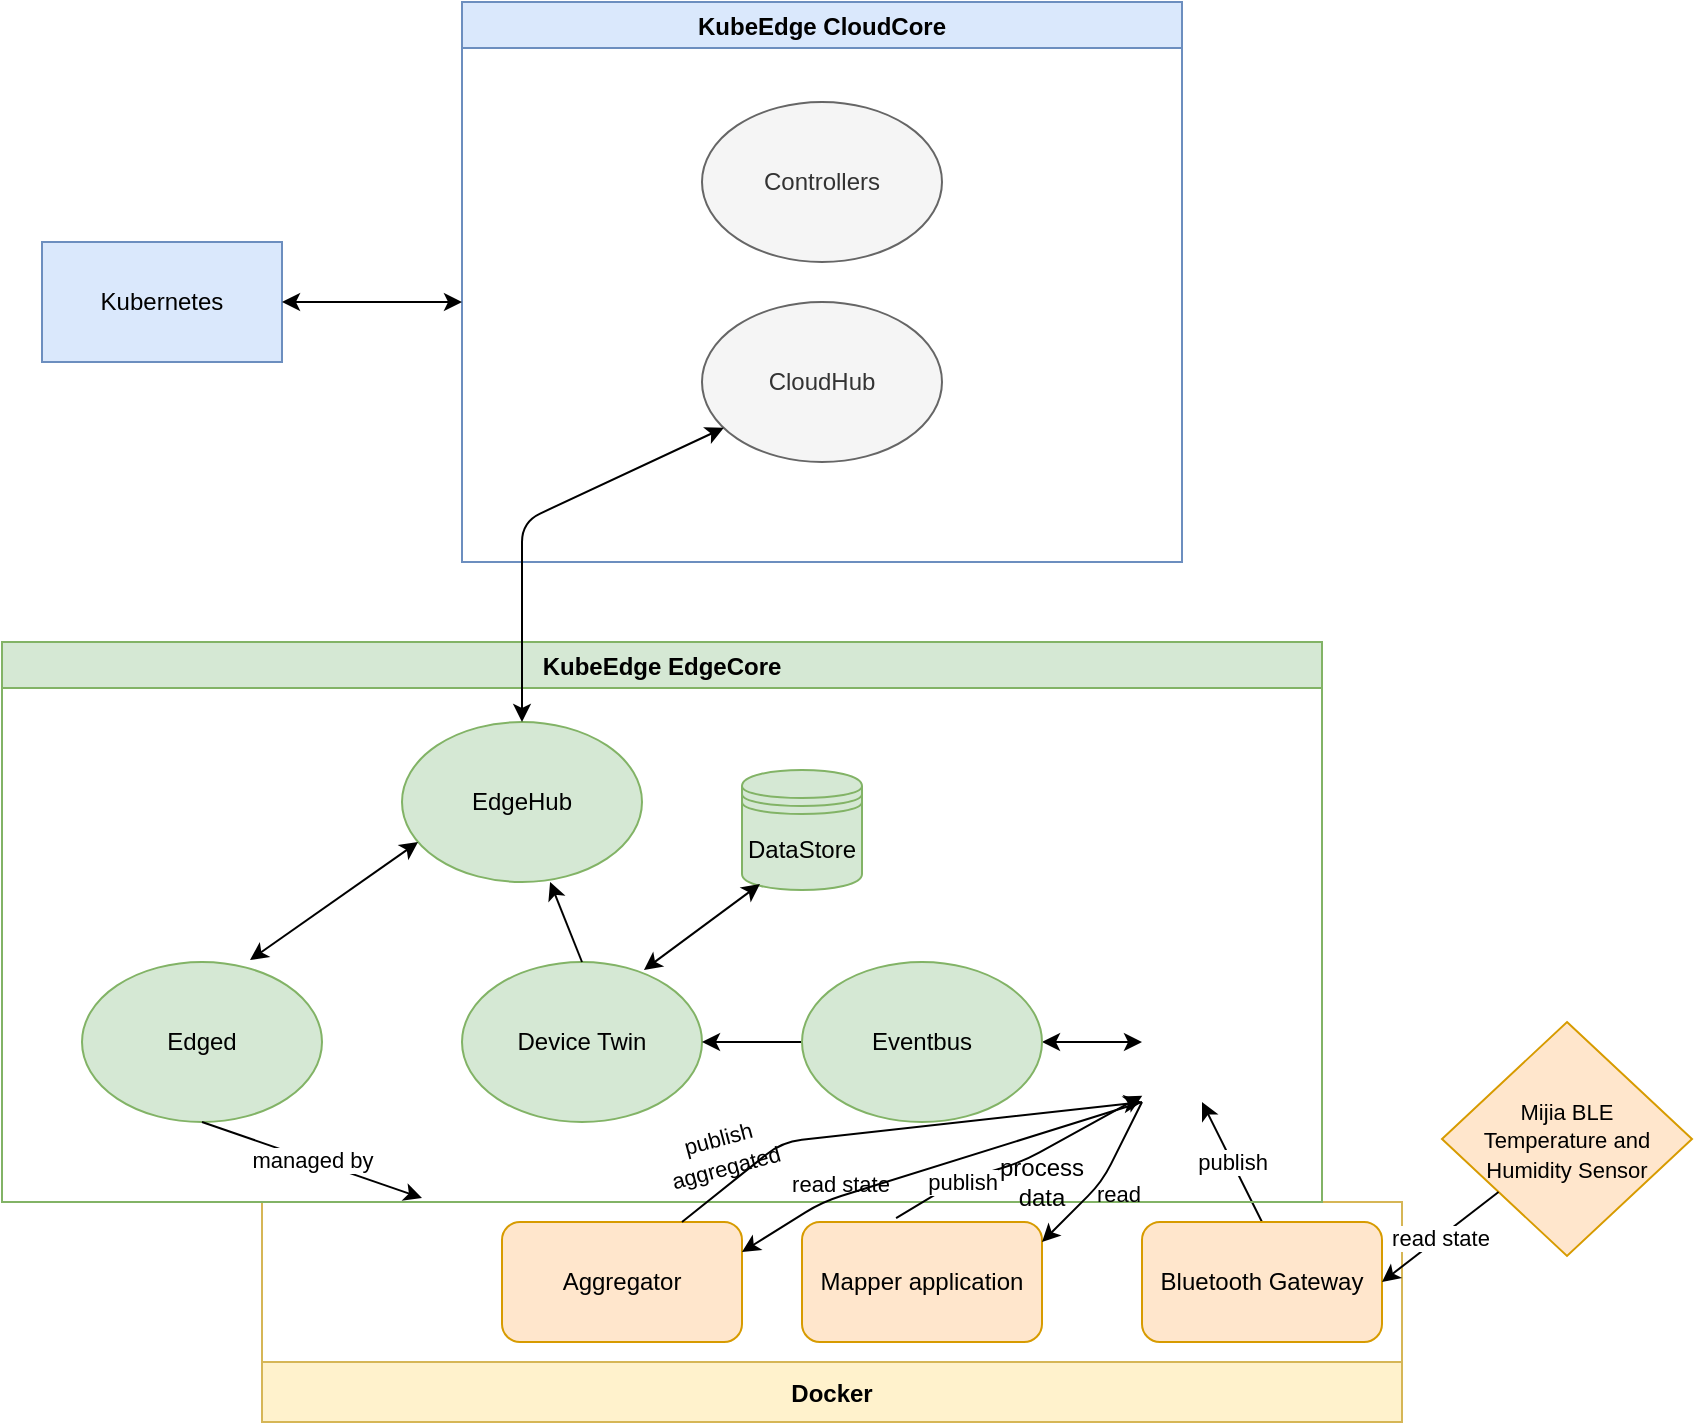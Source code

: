 <mxfile version="15.4.0" type="device"><diagram id="oH_WaApHHXcV6CkFzTGJ" name="Page-1"><mxGraphModel dx="946" dy="672" grid="1" gridSize="10" guides="1" tooltips="1" connect="1" arrows="1" fold="1" page="1" pageScale="1" pageWidth="1169" pageHeight="827" math="0" shadow="0"><root><mxCell id="0"/><mxCell id="1" parent="0"/><mxCell id="12OhkxzsGymuenFKaiSf-7" value="EdgeHub" style="ellipse;whiteSpace=wrap;html=1;fillColor=#d5e8d4;strokeColor=#82b366;" parent="1" vertex="1"><mxGeometry x="270" y="410" width="120" height="80" as="geometry"/></mxCell><mxCell id="12OhkxzsGymuenFKaiSf-8" value="Device Twin" style="ellipse;whiteSpace=wrap;html=1;fillColor=#d5e8d4;strokeColor=#82b366;" parent="1" vertex="1"><mxGeometry x="300" y="530" width="120" height="80" as="geometry"/></mxCell><mxCell id="AnsxF-94lp9Sh54C-K4z-2" value="" style="shape=image;verticalLabelPosition=bottom;labelBackgroundColor=#ffffff;verticalAlign=top;aspect=fixed;imageAspect=0;image=https://res.cloudinary.com/canonical/image/fetch/f_auto,q_auto,fl_sanitize,w_60,h_60/https://dashboard.snapcraft.io/site_media/appmedia/2018/08/mosquitto-logo-only.svg.png;" parent="1" vertex="1"><mxGeometry x="640" y="540" width="60" height="60" as="geometry"/></mxCell><mxCell id="AnsxF-94lp9Sh54C-K4z-3" value="" style="endArrow=classic;startArrow=classic;html=1;entryX=0;entryY=0.5;entryDx=0;entryDy=0;exitX=1;exitY=0.5;exitDx=0;exitDy=0;" parent="1" source="12OhkxzsGymuenFKaiSf-9" target="AnsxF-94lp9Sh54C-K4z-2" edge="1"><mxGeometry width="50" height="50" relative="1" as="geometry"><mxPoint x="520" y="610" as="sourcePoint"/><mxPoint x="570" y="560" as="targetPoint"/></mxGeometry></mxCell><mxCell id="AnsxF-94lp9Sh54C-K4z-4" value="" style="endArrow=classic;html=1;entryX=1;entryY=0.5;entryDx=0;entryDy=0;exitX=0;exitY=0.5;exitDx=0;exitDy=0;" parent="1" source="12OhkxzsGymuenFKaiSf-9" target="12OhkxzsGymuenFKaiSf-8" edge="1"><mxGeometry width="50" height="50" relative="1" as="geometry"><mxPoint x="520" y="610" as="sourcePoint"/><mxPoint x="570" y="560" as="targetPoint"/></mxGeometry></mxCell><mxCell id="AnsxF-94lp9Sh54C-K4z-9" value="&lt;span style=&quot;color: rgb(0 , 0 , 0) ; font-family: &amp;#34;helvetica&amp;#34; ; font-size: 11px ; font-style: normal ; font-weight: 400 ; letter-spacing: normal ; text-align: center ; text-indent: 0px ; text-transform: none ; word-spacing: 0px ; display: inline ; float: none&quot;&gt;Mijia BLE&lt;br&gt;Temperature and Humidity Sensor&lt;/span&gt;" style="rhombus;whiteSpace=wrap;html=1;fillColor=#ffe6cc;strokeColor=#d79b00;" parent="1" vertex="1"><mxGeometry x="790" y="560" width="125" height="117" as="geometry"/></mxCell><mxCell id="AnsxF-94lp9Sh54C-K4z-10" value="" style="endArrow=classic;html=1;entryX=0.5;entryY=1;entryDx=0;entryDy=0;exitX=0.5;exitY=0;exitDx=0;exitDy=0;" parent="1" source="12OhkxzsGymuenFKaiSf-11" target="AnsxF-94lp9Sh54C-K4z-2" edge="1"><mxGeometry relative="1" as="geometry"><mxPoint x="430" y="750" as="sourcePoint"/><mxPoint x="530" y="750" as="targetPoint"/></mxGeometry></mxCell><mxCell id="AnsxF-94lp9Sh54C-K4z-11" value="publish" style="edgeLabel;resizable=0;html=1;align=center;verticalAlign=middle;" parent="AnsxF-94lp9Sh54C-K4z-10" connectable="0" vertex="1"><mxGeometry relative="1" as="geometry"/></mxCell><mxCell id="AnsxF-94lp9Sh54C-K4z-17" value="DataStore" style="shape=datastore;whiteSpace=wrap;html=1;fillColor=#d5e8d4;strokeColor=#82b366;" parent="1" vertex="1"><mxGeometry x="440" y="434" width="60" height="60" as="geometry"/></mxCell><mxCell id="AnsxF-94lp9Sh54C-K4z-23" value="Edged" style="ellipse;whiteSpace=wrap;html=1;fillColor=#d5e8d4;strokeColor=#82b366;" parent="1" vertex="1"><mxGeometry x="110" y="530" width="120" height="80" as="geometry"/></mxCell><mxCell id="AnsxF-94lp9Sh54C-K4z-24" value="" style="endArrow=classic;startArrow=classic;html=1;exitX=0.7;exitY=-0.012;exitDx=0;exitDy=0;exitPerimeter=0;entryX=0.067;entryY=0.75;entryDx=0;entryDy=0;entryPerimeter=0;" parent="1" source="AnsxF-94lp9Sh54C-K4z-23" target="12OhkxzsGymuenFKaiSf-7" edge="1"><mxGeometry width="50" height="50" relative="1" as="geometry"><mxPoint x="220" y="520" as="sourcePoint"/><mxPoint x="270" y="470" as="targetPoint"/></mxGeometry></mxCell><mxCell id="AnsxF-94lp9Sh54C-K4z-25" value="" style="endArrow=classic;html=1;entryX=0.617;entryY=1;entryDx=0;entryDy=0;entryPerimeter=0;exitX=0.5;exitY=0;exitDx=0;exitDy=0;" parent="1" source="12OhkxzsGymuenFKaiSf-8" target="12OhkxzsGymuenFKaiSf-7" edge="1"><mxGeometry width="50" height="50" relative="1" as="geometry"><mxPoint x="450" y="690" as="sourcePoint"/><mxPoint x="500" y="640" as="targetPoint"/></mxGeometry></mxCell><mxCell id="AnsxF-94lp9Sh54C-K4z-26" value="" style="endArrow=classic;startArrow=classic;html=1;exitX=0.758;exitY=0.05;exitDx=0;exitDy=0;exitPerimeter=0;entryX=0.15;entryY=0.95;entryDx=0;entryDy=0;entryPerimeter=0;" parent="1" source="12OhkxzsGymuenFKaiSf-8" target="AnsxF-94lp9Sh54C-K4z-17" edge="1"><mxGeometry width="50" height="50" relative="1" as="geometry"><mxPoint x="390" y="540" as="sourcePoint"/><mxPoint x="440" y="490" as="targetPoint"/></mxGeometry></mxCell><mxCell id="AnsxF-94lp9Sh54C-K4z-27" value="Docker" style="swimlane;fillColor=#fff2cc;startSize=30;flipV=1;strokeColor=#d6b656;" parent="1" vertex="1"><mxGeometry x="200" y="650" width="570" height="110" as="geometry"><mxRectangle x="170" y="620" width="90" height="110" as="alternateBounds"/></mxGeometry></mxCell><mxCell id="12OhkxzsGymuenFKaiSf-10" value="Mapper application" style="rounded=1;whiteSpace=wrap;html=1;fillColor=#ffe6cc;strokeColor=#d79b00;" parent="AnsxF-94lp9Sh54C-K4z-27" vertex="1"><mxGeometry x="270" y="10" width="120" height="60" as="geometry"/></mxCell><mxCell id="12OhkxzsGymuenFKaiSf-11" value="Bluetooth Gateway" style="rounded=1;whiteSpace=wrap;html=1;fillColor=#ffe6cc;strokeColor=#d79b00;" parent="AnsxF-94lp9Sh54C-K4z-27" vertex="1"><mxGeometry x="440" y="10" width="120" height="60" as="geometry"/></mxCell><mxCell id="IsAHk6qNuBPSFy00uia0-1" value="Aggregator" style="rounded=1;whiteSpace=wrap;html=1;fillColor=#ffe6cc;strokeColor=#d79b00;" parent="AnsxF-94lp9Sh54C-K4z-27" vertex="1"><mxGeometry x="120" y="10" width="120" height="60" as="geometry"/></mxCell><mxCell id="AnsxF-94lp9Sh54C-K4z-34" value="" style="endArrow=classic;html=1;exitX=0.5;exitY=1;exitDx=0;exitDy=0;" parent="1" source="AnsxF-94lp9Sh54C-K4z-23" edge="1"><mxGeometry relative="1" as="geometry"><mxPoint x="150" y="640" as="sourcePoint"/><mxPoint x="280" y="648" as="targetPoint"/></mxGeometry></mxCell><mxCell id="AnsxF-94lp9Sh54C-K4z-35" value="managed by" style="edgeLabel;resizable=0;html=1;align=center;verticalAlign=middle;" parent="AnsxF-94lp9Sh54C-K4z-34" connectable="0" vertex="1"><mxGeometry relative="1" as="geometry"/></mxCell><mxCell id="AnsxF-94lp9Sh54C-K4z-36" value="KubeEdge EdgeCore" style="swimlane;fillColor=#d5e8d4;strokeColor=#82b366;" parent="1" vertex="1"><mxGeometry x="70" y="370" width="660" height="280" as="geometry"/></mxCell><mxCell id="12OhkxzsGymuenFKaiSf-9" value="Eventbus" style="ellipse;whiteSpace=wrap;html=1;fillColor=#d5e8d4;strokeColor=#82b366;" parent="AnsxF-94lp9Sh54C-K4z-36" vertex="1"><mxGeometry x="400" y="160" width="120" height="80" as="geometry"/></mxCell><mxCell id="zqTOvpFKbbeMaFAmrcQu-3" value="&lt;font style=&quot;font-size: 11px&quot;&gt;publish aggregated&lt;/font&gt;" style="text;html=1;strokeColor=none;fillColor=none;align=center;verticalAlign=middle;whiteSpace=wrap;rounded=0;labelBackgroundColor=none;rotation=-15;" vertex="1" parent="AnsxF-94lp9Sh54C-K4z-36"><mxGeometry x="330" y="240" width="60" height="30" as="geometry"/></mxCell><mxCell id="AnsxF-94lp9Sh54C-K4z-37" value="CloudHub" style="ellipse;whiteSpace=wrap;html=1;fillColor=#f5f5f5;strokeColor=#666666;fontColor=#333333;" parent="1" vertex="1"><mxGeometry x="420" y="200" width="120" height="80" as="geometry"/></mxCell><mxCell id="AnsxF-94lp9Sh54C-K4z-38" value="Kubernetes" style="rounded=0;whiteSpace=wrap;html=1;fillColor=#dae8fc;strokeColor=#6c8ebf;" parent="1" vertex="1"><mxGeometry x="90" y="170" width="120" height="60" as="geometry"/></mxCell><mxCell id="AnsxF-94lp9Sh54C-K4z-40" value="KubeEdge CloudCore" style="swimlane;fillColor=#dae8fc;strokeColor=#6c8ebf;" parent="1" vertex="1"><mxGeometry x="300" y="50" width="360" height="280" as="geometry"/></mxCell><mxCell id="AnsxF-94lp9Sh54C-K4z-39" value="Controllers" style="ellipse;whiteSpace=wrap;html=1;fillColor=#f5f5f5;strokeColor=#666666;fontColor=#333333;" parent="AnsxF-94lp9Sh54C-K4z-40" vertex="1"><mxGeometry x="120" y="50" width="120" height="80" as="geometry"/></mxCell><mxCell id="AnsxF-94lp9Sh54C-K4z-42" value="" style="endArrow=classic;startArrow=classic;html=1;exitX=0.5;exitY=0;exitDx=0;exitDy=0;" parent="1" source="12OhkxzsGymuenFKaiSf-7" target="AnsxF-94lp9Sh54C-K4z-37" edge="1"><mxGeometry width="50" height="50" relative="1" as="geometry"><mxPoint x="430" y="360" as="sourcePoint"/><mxPoint x="420" y="330" as="targetPoint"/><Array as="points"><mxPoint x="330" y="310"/></Array></mxGeometry></mxCell><mxCell id="AnsxF-94lp9Sh54C-K4z-44" value="" style="endArrow=classic;startArrow=classic;html=1;exitX=1;exitY=0.5;exitDx=0;exitDy=0;" parent="1" source="AnsxF-94lp9Sh54C-K4z-38" edge="1"><mxGeometry width="50" height="50" relative="1" as="geometry"><mxPoint x="430" y="360" as="sourcePoint"/><mxPoint x="300" y="200" as="targetPoint"/></mxGeometry></mxCell><mxCell id="4EsovbHgNXATDf14G56l-1" value="" style="endArrow=classic;html=1;entryX=1;entryY=0.167;entryDx=0;entryDy=0;entryPerimeter=0;exitX=0;exitY=1;exitDx=0;exitDy=0;" parent="1" source="AnsxF-94lp9Sh54C-K4z-2" target="12OhkxzsGymuenFKaiSf-10" edge="1"><mxGeometry relative="1" as="geometry"><mxPoint x="530" y="640" as="sourcePoint"/><mxPoint x="630" y="640" as="targetPoint"/><Array as="points"><mxPoint x="620" y="640"/></Array></mxGeometry></mxCell><mxCell id="4EsovbHgNXATDf14G56l-2" value="read" style="edgeLabel;resizable=0;html=1;align=center;verticalAlign=middle;labelBackgroundColor=none;" parent="4EsovbHgNXATDf14G56l-1" connectable="0" vertex="1"><mxGeometry relative="1" as="geometry"><mxPoint x="7" y="7" as="offset"/></mxGeometry></mxCell><mxCell id="4EsovbHgNXATDf14G56l-4" value="process data" style="text;html=1;strokeColor=none;align=center;verticalAlign=middle;whiteSpace=wrap;rounded=0;rotation=0;fillColor=none;" parent="1" vertex="1"><mxGeometry x="570" y="630" width="40" height="20" as="geometry"/></mxCell><mxCell id="4EsovbHgNXATDf14G56l-5" value="" style="endArrow=classic;html=1;exitX=0.392;exitY=-0.033;exitDx=0;exitDy=0;exitPerimeter=0;entryX=0.002;entryY=0.948;entryDx=0;entryDy=0;entryPerimeter=0;" parent="1" source="12OhkxzsGymuenFKaiSf-10" target="AnsxF-94lp9Sh54C-K4z-2" edge="1"><mxGeometry relative="1" as="geometry"><mxPoint x="507.52" y="660" as="sourcePoint"/><mxPoint x="640" y="586.44" as="targetPoint"/><Array as="points"><mxPoint x="547" y="640"/><mxPoint x="580" y="630"/></Array></mxGeometry></mxCell><mxCell id="4EsovbHgNXATDf14G56l-6" value="publish" style="edgeLabel;resizable=0;html=1;align=center;verticalAlign=middle;" parent="4EsovbHgNXATDf14G56l-5" connectable="0" vertex="1"><mxGeometry relative="1" as="geometry"><mxPoint x="-30" y="10" as="offset"/></mxGeometry></mxCell><mxCell id="mRcr8wu7etXf8s4YBtc--1" value="" style="endArrow=classic;html=1;entryX=1;entryY=0.5;entryDx=0;entryDy=0;" parent="1" source="AnsxF-94lp9Sh54C-K4z-9" target="12OhkxzsGymuenFKaiSf-11" edge="1"><mxGeometry relative="1" as="geometry"><mxPoint x="770" y="710" as="sourcePoint"/><mxPoint x="870" y="710" as="targetPoint"/></mxGeometry></mxCell><mxCell id="mRcr8wu7etXf8s4YBtc--2" value="read state" style="edgeLabel;resizable=0;html=1;align=center;verticalAlign=middle;" parent="mRcr8wu7etXf8s4YBtc--1" connectable="0" vertex="1"><mxGeometry relative="1" as="geometry"/></mxCell><mxCell id="IsAHk6qNuBPSFy00uia0-4" value="" style="endArrow=classic;html=1;exitX=0.75;exitY=0;exitDx=0;exitDy=0;entryX=0;entryY=1;entryDx=0;entryDy=0;" parent="1" source="IsAHk6qNuBPSFy00uia0-1" target="AnsxF-94lp9Sh54C-K4z-2" edge="1"><mxGeometry relative="1" as="geometry"><mxPoint x="370" y="590" as="sourcePoint"/><mxPoint x="470" y="590" as="targetPoint"/><Array as="points"><mxPoint x="460" y="620"/></Array></mxGeometry></mxCell><mxCell id="IsAHk6qNuBPSFy00uia0-5" value="read state" style="edgeLabel;resizable=0;html=1;align=center;verticalAlign=middle;labelBackgroundColor=none;" parent="IsAHk6qNuBPSFy00uia0-4" connectable="0" vertex="1"><mxGeometry relative="1" as="geometry"><mxPoint x="-29" y="27" as="offset"/></mxGeometry></mxCell><mxCell id="IsAHk6qNuBPSFy00uia0-10" value="" style="endArrow=classic;html=1;exitX=0;exitY=1;exitDx=0;exitDy=0;entryX=1;entryY=0.25;entryDx=0;entryDy=0;" parent="1" source="AnsxF-94lp9Sh54C-K4z-2" target="IsAHk6qNuBPSFy00uia0-1" edge="1"><mxGeometry relative="1" as="geometry"><mxPoint x="430" y="640" as="sourcePoint"/><mxPoint x="530" y="640" as="targetPoint"/><Array as="points"><mxPoint x="480" y="650"/></Array></mxGeometry></mxCell></root></mxGraphModel></diagram></mxfile>